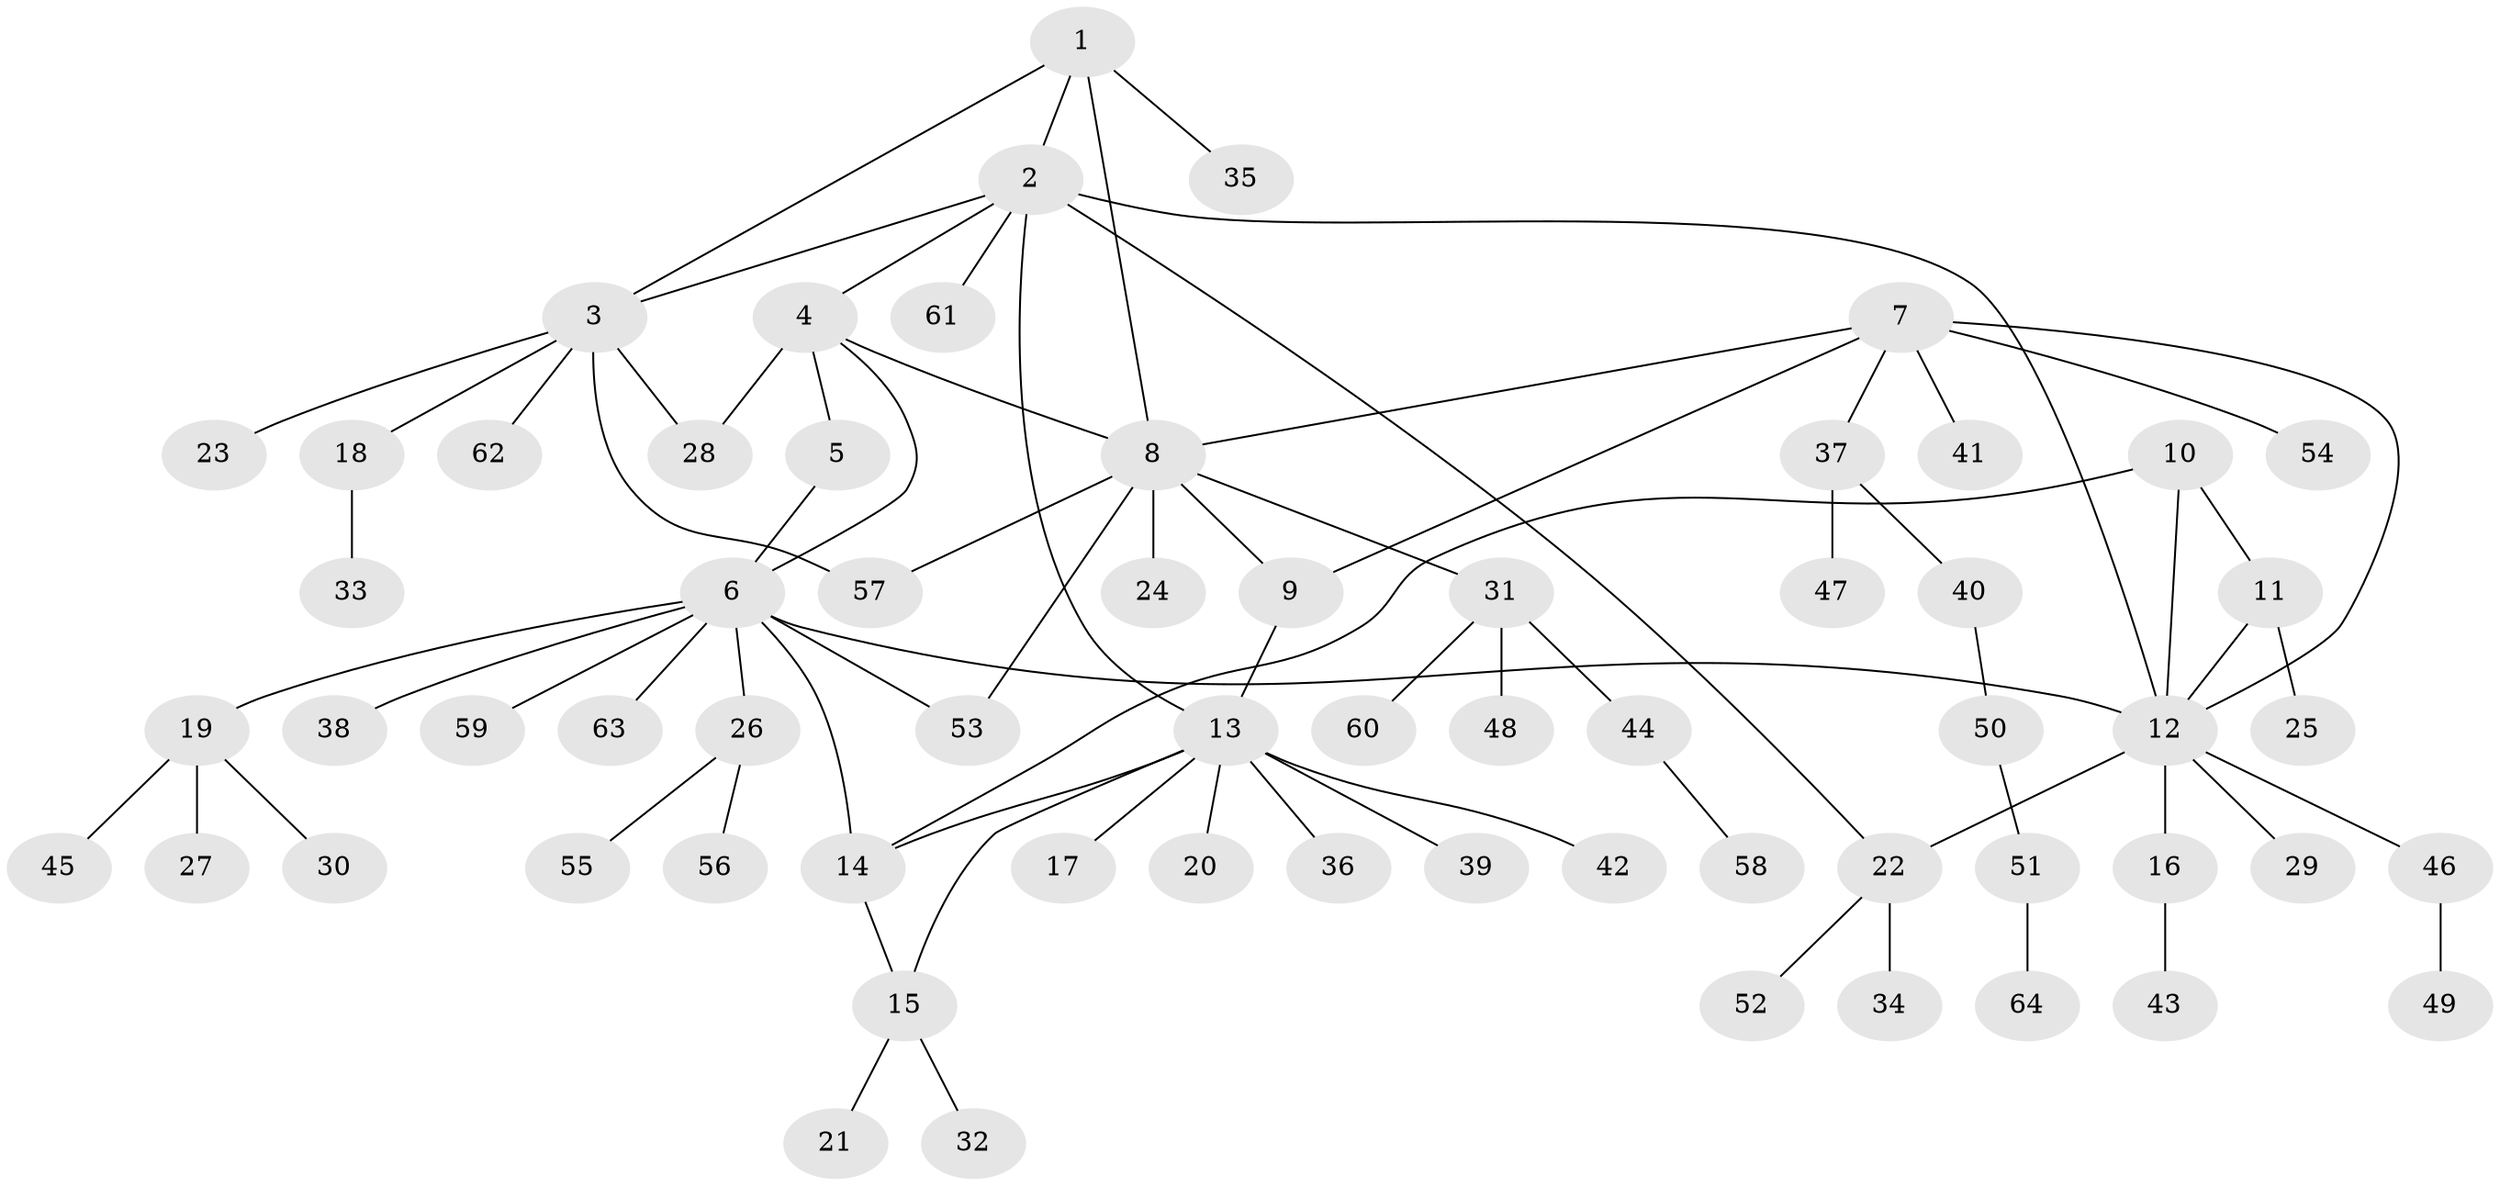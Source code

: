 // coarse degree distribution, {3: 0.15217391304347827, 10: 0.043478260869565216, 7: 0.021739130434782608, 2: 0.10869565217391304, 11: 0.021739130434782608, 8: 0.043478260869565216, 4: 0.021739130434782608, 1: 0.5869565217391305}
// Generated by graph-tools (version 1.1) at 2025/52/02/27/25 19:52:21]
// undirected, 64 vertices, 78 edges
graph export_dot {
graph [start="1"]
  node [color=gray90,style=filled];
  1;
  2;
  3;
  4;
  5;
  6;
  7;
  8;
  9;
  10;
  11;
  12;
  13;
  14;
  15;
  16;
  17;
  18;
  19;
  20;
  21;
  22;
  23;
  24;
  25;
  26;
  27;
  28;
  29;
  30;
  31;
  32;
  33;
  34;
  35;
  36;
  37;
  38;
  39;
  40;
  41;
  42;
  43;
  44;
  45;
  46;
  47;
  48;
  49;
  50;
  51;
  52;
  53;
  54;
  55;
  56;
  57;
  58;
  59;
  60;
  61;
  62;
  63;
  64;
  1 -- 2;
  1 -- 3;
  1 -- 8;
  1 -- 35;
  2 -- 3;
  2 -- 4;
  2 -- 12;
  2 -- 13;
  2 -- 22;
  2 -- 61;
  3 -- 18;
  3 -- 23;
  3 -- 28;
  3 -- 57;
  3 -- 62;
  4 -- 5;
  4 -- 6;
  4 -- 8;
  4 -- 28;
  5 -- 6;
  6 -- 12;
  6 -- 14;
  6 -- 19;
  6 -- 26;
  6 -- 38;
  6 -- 53;
  6 -- 59;
  6 -- 63;
  7 -- 8;
  7 -- 9;
  7 -- 12;
  7 -- 37;
  7 -- 41;
  7 -- 54;
  8 -- 9;
  8 -- 24;
  8 -- 31;
  8 -- 53;
  8 -- 57;
  9 -- 13;
  10 -- 11;
  10 -- 12;
  10 -- 14;
  11 -- 12;
  11 -- 25;
  12 -- 16;
  12 -- 22;
  12 -- 29;
  12 -- 46;
  13 -- 14;
  13 -- 15;
  13 -- 17;
  13 -- 20;
  13 -- 36;
  13 -- 39;
  13 -- 42;
  14 -- 15;
  15 -- 21;
  15 -- 32;
  16 -- 43;
  18 -- 33;
  19 -- 27;
  19 -- 30;
  19 -- 45;
  22 -- 34;
  22 -- 52;
  26 -- 55;
  26 -- 56;
  31 -- 44;
  31 -- 48;
  31 -- 60;
  37 -- 40;
  37 -- 47;
  40 -- 50;
  44 -- 58;
  46 -- 49;
  50 -- 51;
  51 -- 64;
}
